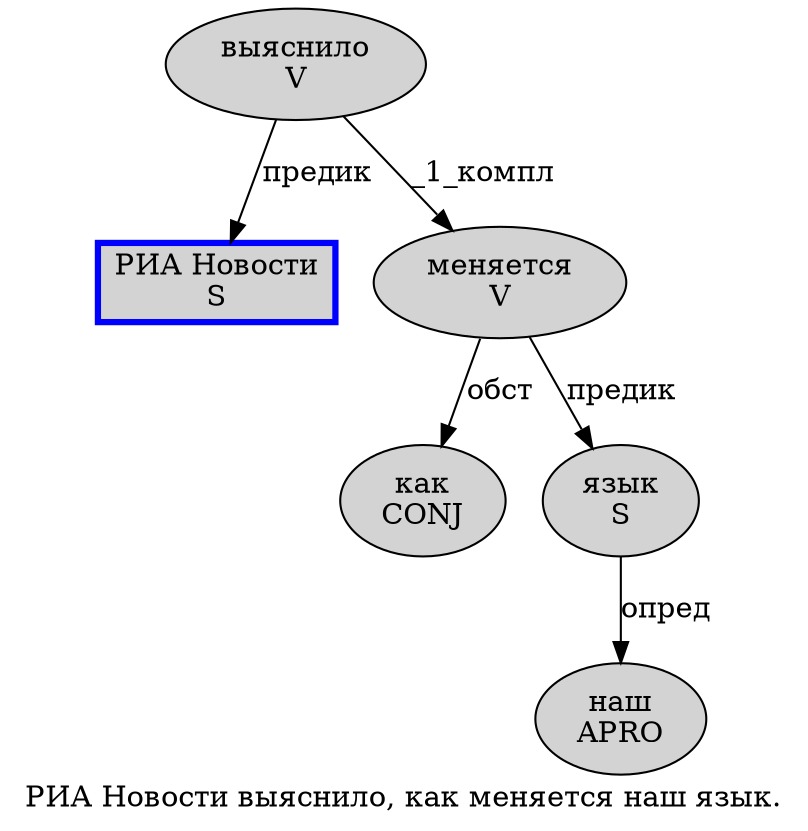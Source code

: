 digraph SENTENCE_228 {
	graph [label="РИА Новости выяснило, как меняется наш язык."]
	node [style=filled]
		0 [label="РИА Новости
S" color=blue fillcolor=lightgray penwidth=3 shape=box]
		1 [label="выяснило
V" color="" fillcolor=lightgray penwidth=1 shape=ellipse]
		3 [label="как
CONJ" color="" fillcolor=lightgray penwidth=1 shape=ellipse]
		4 [label="меняется
V" color="" fillcolor=lightgray penwidth=1 shape=ellipse]
		5 [label="наш
APRO" color="" fillcolor=lightgray penwidth=1 shape=ellipse]
		6 [label="язык
S" color="" fillcolor=lightgray penwidth=1 shape=ellipse]
			6 -> 5 [label="опред"]
			4 -> 3 [label="обст"]
			4 -> 6 [label="предик"]
			1 -> 0 [label="предик"]
			1 -> 4 [label="_1_компл"]
}